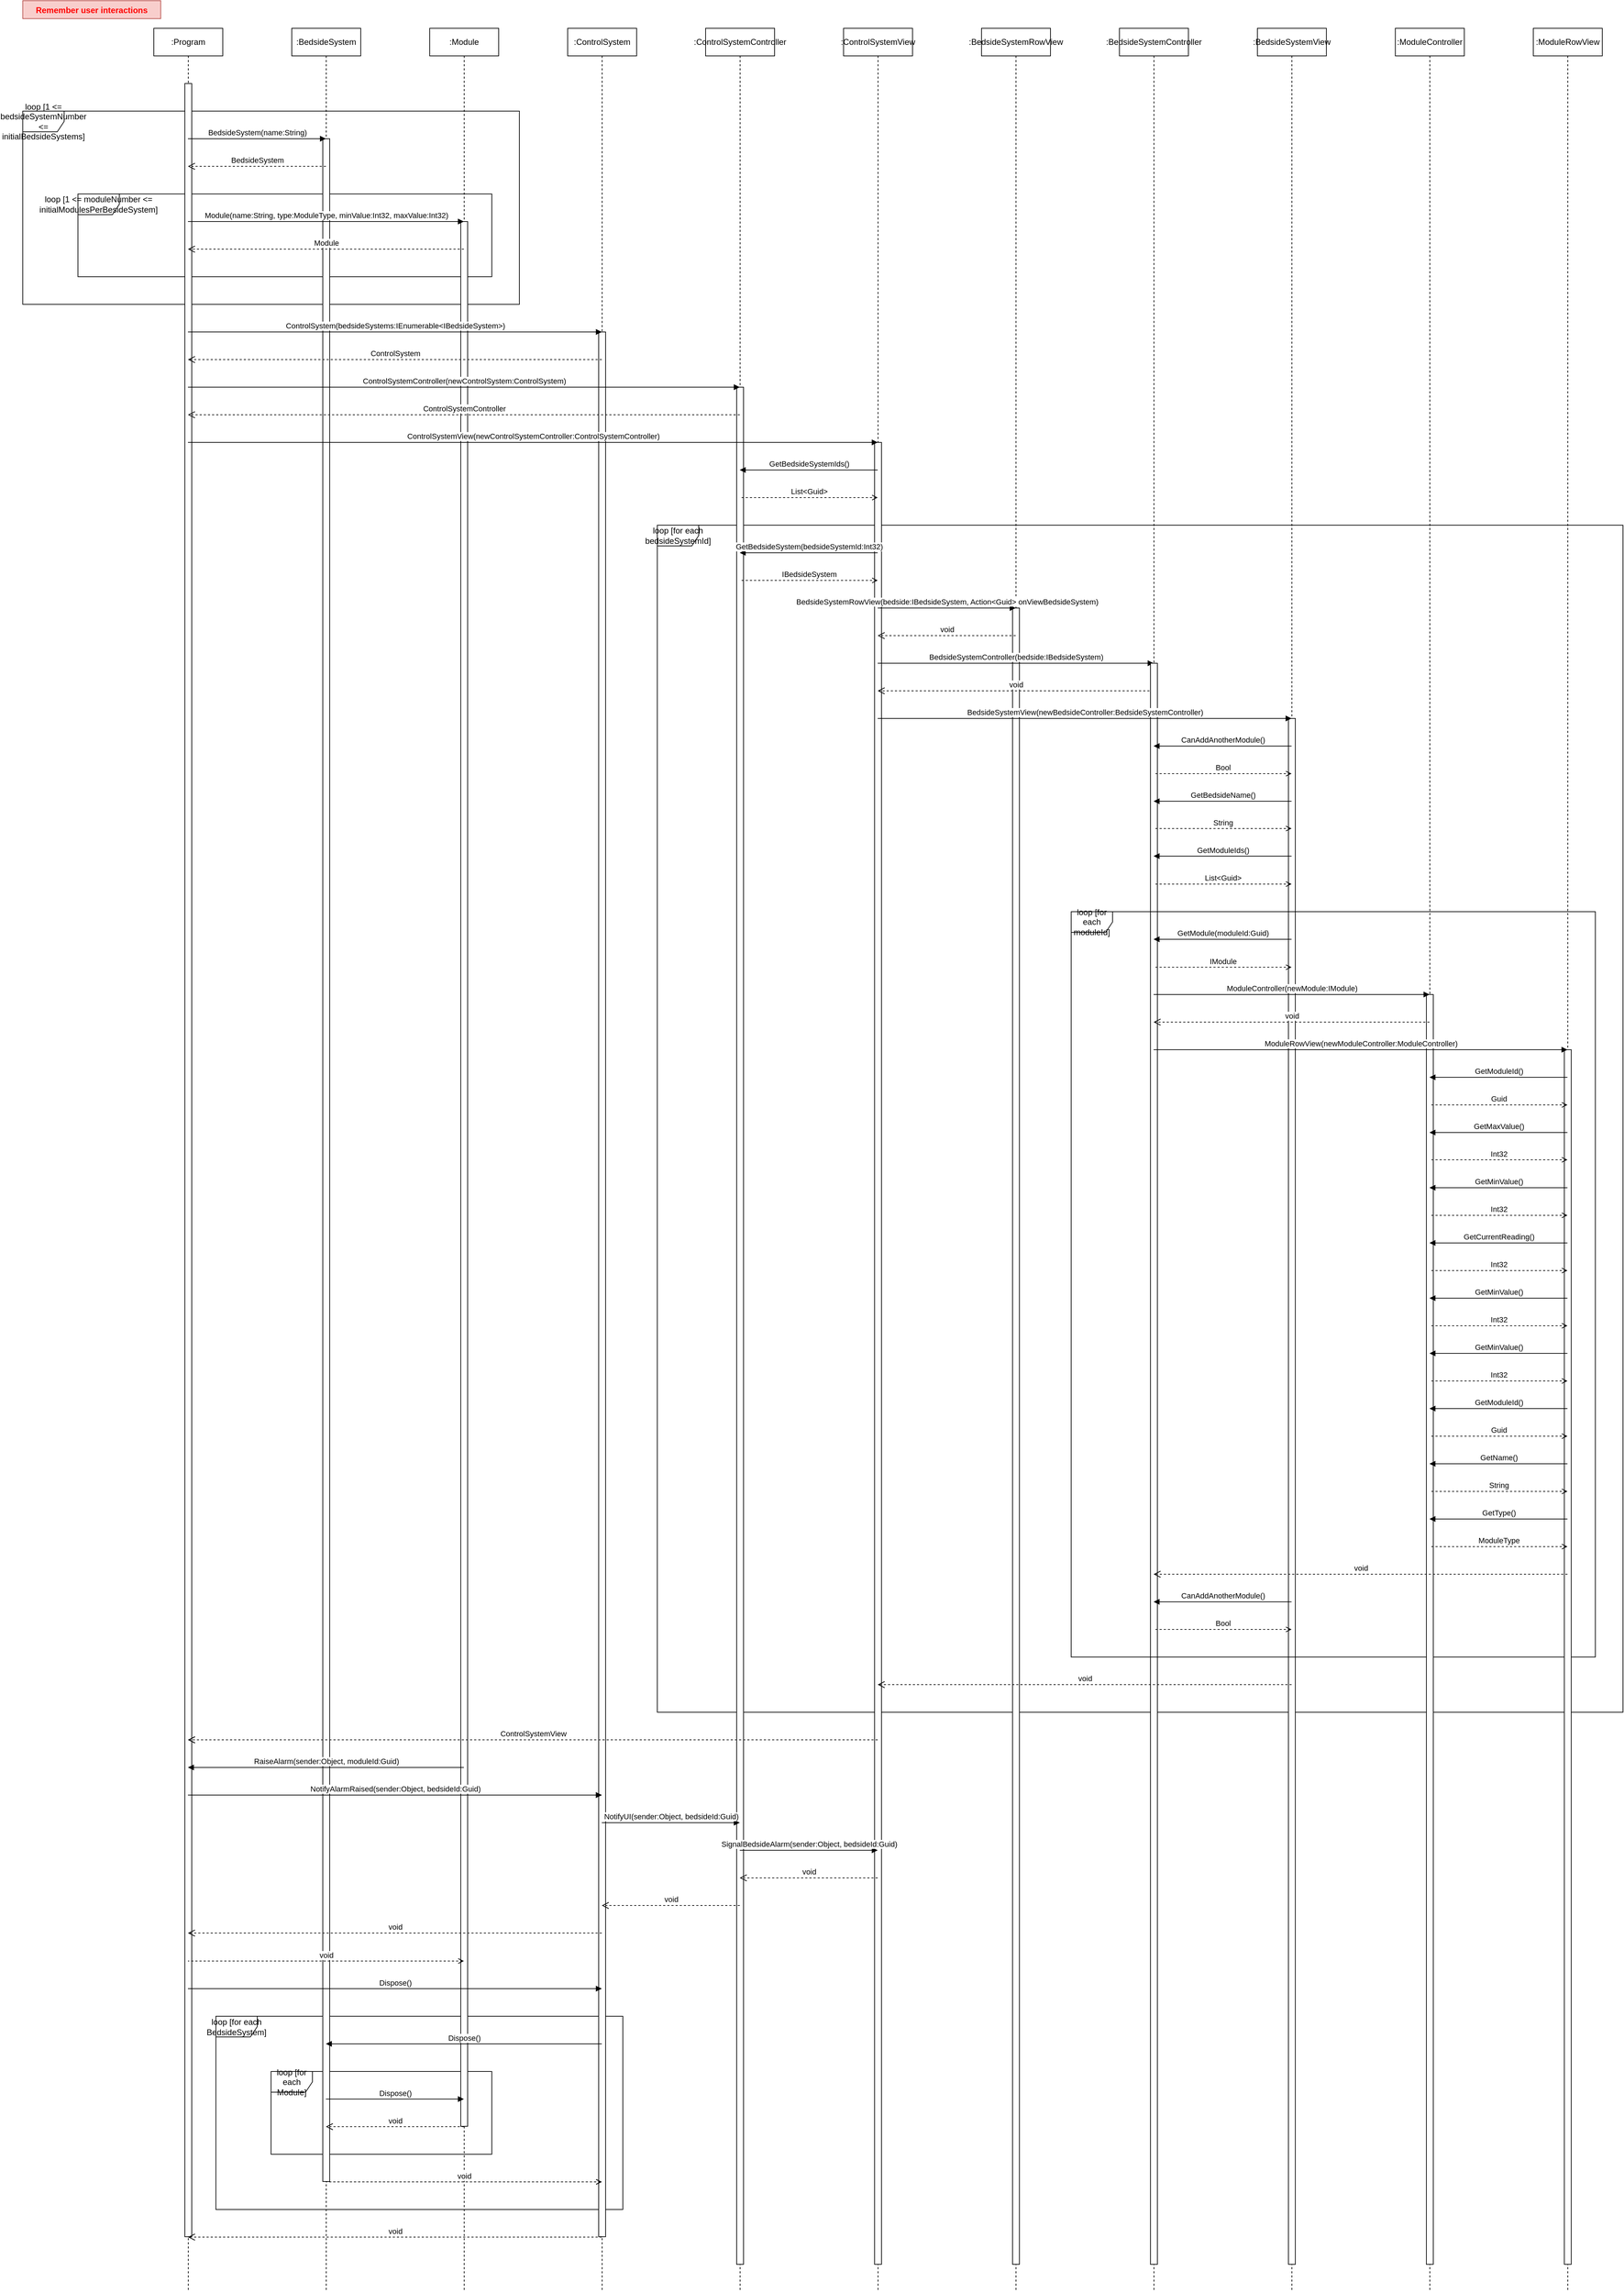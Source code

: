 <mxfile version="12.9.11" type="device"><diagram id="y84LgK3y7Ql4tIDdtTUG" name="Page-1"><mxGraphModel dx="2249" dy="769" grid="1" gridSize="10" guides="1" tooltips="1" connect="1" arrows="1" fold="1" page="1" pageScale="1" pageWidth="827" pageHeight="1169" math="0" shadow="0"><root><mxCell id="0"/><mxCell id="1" parent="0"/><mxCell id="HmVZkjdPM1QbAuIZkg-H-62" value="loop [for each bedsideSystemId]" style="shape=umlFrame;whiteSpace=wrap;html=1;snapToPoint=1;" vertex="1" parent="1"><mxGeometry x="760" y="760" width="1400" height="1720" as="geometry"/></mxCell><mxCell id="HmVZkjdPM1QbAuIZkg-H-40" value="loop [for each BedsideSystem]" style="shape=umlFrame;whiteSpace=wrap;html=1;snapToPoint=1;" vertex="1" parent="1"><mxGeometry x="120" y="2920.5" width="590" height="280" as="geometry"/></mxCell><mxCell id="HmVZkjdPM1QbAuIZkg-H-46" value="loop [for each Module]" style="shape=umlFrame;whiteSpace=wrap;html=1;snapToPoint=1;" vertex="1" parent="1"><mxGeometry x="200" y="3000.5" width="320" height="120" as="geometry"/></mxCell><mxCell id="HmVZkjdPM1QbAuIZkg-H-12" value="loop [1 &amp;lt;= bedsideSystemNumber &amp;lt;= initialBedsideSystems]" style="shape=umlFrame;whiteSpace=wrap;html=1;snapToPoint=1;" vertex="1" parent="1"><mxGeometry x="-160" y="160" width="720" height="280" as="geometry"/></mxCell><mxCell id="HmVZkjdPM1QbAuIZkg-H-16" value="loop [1 &amp;lt;= moduleNumber &amp;lt;= initialModulesPerBesideSystem]" style="shape=umlFrame;whiteSpace=wrap;html=1;snapToPoint=1;" vertex="1" parent="1"><mxGeometry x="-80" y="280" width="600" height="120" as="geometry"/></mxCell><mxCell id="HmVZkjdPM1QbAuIZkg-H-2" value=":Program" style="shape=umlLifeline;perimeter=lifelinePerimeter;whiteSpace=wrap;html=1;container=1;collapsible=0;recursiveResize=0;outlineConnect=0;snapToPoint=1;" vertex="1" parent="1"><mxGeometry x="30" y="40" width="100" height="3280" as="geometry"/></mxCell><mxCell id="HmVZkjdPM1QbAuIZkg-H-8" value="" style="html=1;points=[];perimeter=orthogonalPerimeter;snapToPoint=1;" vertex="1" parent="HmVZkjdPM1QbAuIZkg-H-2"><mxGeometry x="45" y="80" width="10" height="3120" as="geometry"/></mxCell><mxCell id="HmVZkjdPM1QbAuIZkg-H-13" value=":BedsideSystem" style="shape=umlLifeline;perimeter=lifelinePerimeter;whiteSpace=wrap;html=1;container=1;collapsible=0;recursiveResize=0;outlineConnect=0;snapToPoint=1;" vertex="1" parent="1"><mxGeometry x="230" y="40" width="100" height="3280" as="geometry"/></mxCell><mxCell id="HmVZkjdPM1QbAuIZkg-H-14" value="" style="html=1;points=[];perimeter=orthogonalPerimeter;snapToPoint=1;" vertex="1" parent="HmVZkjdPM1QbAuIZkg-H-13"><mxGeometry x="45" y="160" width="10" height="2960" as="geometry"/></mxCell><mxCell id="HmVZkjdPM1QbAuIZkg-H-15" value="BedsideSystem(name:String)" style="html=1;verticalAlign=bottom;endArrow=block;snapToPoint=1;" edge="1" parent="1"><mxGeometry width="80" relative="1" as="geometry"><mxPoint x="79.5" y="200" as="sourcePoint"/><mxPoint x="279.5" y="200" as="targetPoint"/></mxGeometry></mxCell><mxCell id="HmVZkjdPM1QbAuIZkg-H-17" value=":Module" style="shape=umlLifeline;perimeter=lifelinePerimeter;whiteSpace=wrap;html=1;container=1;collapsible=0;recursiveResize=0;outlineConnect=0;snapToPoint=1;" vertex="1" parent="1"><mxGeometry x="430" y="40" width="100" height="3280" as="geometry"/></mxCell><mxCell id="HmVZkjdPM1QbAuIZkg-H-19" value="" style="html=1;points=[];perimeter=orthogonalPerimeter;snapToPoint=1;" vertex="1" parent="HmVZkjdPM1QbAuIZkg-H-17"><mxGeometry x="45" y="280" width="10" height="2760" as="geometry"/></mxCell><mxCell id="HmVZkjdPM1QbAuIZkg-H-20" value="Module(name:String, type:ModuleType, minValue:Int32, maxValue:Int32)" style="html=1;verticalAlign=bottom;endArrow=block;snapToPoint=1;" edge="1" parent="1"><mxGeometry width="80" relative="1" as="geometry"><mxPoint x="79.5" y="320" as="sourcePoint"/><mxPoint x="479.5" y="320" as="targetPoint"/></mxGeometry></mxCell><mxCell id="HmVZkjdPM1QbAuIZkg-H-23" value=":ControlSystem" style="shape=umlLifeline;perimeter=lifelinePerimeter;whiteSpace=wrap;html=1;container=1;collapsible=0;recursiveResize=0;outlineConnect=0;snapToPoint=1;" vertex="1" parent="1"><mxGeometry x="630" y="40" width="100" height="3280" as="geometry"/></mxCell><mxCell id="HmVZkjdPM1QbAuIZkg-H-24" value="" style="html=1;points=[];perimeter=orthogonalPerimeter;snapToPoint=1;" vertex="1" parent="HmVZkjdPM1QbAuIZkg-H-23"><mxGeometry x="45" y="440" width="10" height="2760" as="geometry"/></mxCell><mxCell id="HmVZkjdPM1QbAuIZkg-H-26" value=":ControlSystemController" style="shape=umlLifeline;perimeter=lifelinePerimeter;whiteSpace=wrap;html=1;container=1;collapsible=0;recursiveResize=0;outlineConnect=0;snapToPoint=1;" vertex="1" parent="1"><mxGeometry x="830" y="40" width="100" height="3280" as="geometry"/></mxCell><mxCell id="HmVZkjdPM1QbAuIZkg-H-27" value="" style="html=1;points=[];perimeter=orthogonalPerimeter;snapToPoint=1;" vertex="1" parent="HmVZkjdPM1QbAuIZkg-H-26"><mxGeometry x="45" y="520" width="10" height="2720" as="geometry"/></mxCell><mxCell id="HmVZkjdPM1QbAuIZkg-H-28" value="ControlSystemController(newControlSystem:ControlSystem)" style="html=1;verticalAlign=bottom;endArrow=block;snapToPoint=1;" edge="1" parent="1"><mxGeometry width="80" relative="1" as="geometry"><mxPoint x="79.5" y="560" as="sourcePoint"/><mxPoint x="879.5" y="560" as="targetPoint"/></mxGeometry></mxCell><mxCell id="HmVZkjdPM1QbAuIZkg-H-31" value="BedsideSystem" style="html=1;verticalAlign=bottom;endArrow=open;dashed=1;endSize=8;" edge="1" parent="1"><mxGeometry relative="1" as="geometry"><mxPoint x="279.5" y="240" as="sourcePoint"/><mxPoint x="79.5" y="240" as="targetPoint"/></mxGeometry></mxCell><mxCell id="HmVZkjdPM1QbAuIZkg-H-32" value="Module" style="html=1;verticalAlign=bottom;endArrow=open;dashed=1;endSize=8;" edge="1" parent="1" source="HmVZkjdPM1QbAuIZkg-H-17"><mxGeometry relative="1" as="geometry"><mxPoint x="279.5" y="360" as="sourcePoint"/><mxPoint x="79.5" y="360" as="targetPoint"/></mxGeometry></mxCell><mxCell id="HmVZkjdPM1QbAuIZkg-H-33" value="ControlSystem" style="html=1;verticalAlign=bottom;endArrow=open;dashed=1;endSize=8;" edge="1" parent="1"><mxGeometry relative="1" as="geometry"><mxPoint x="679.5" y="520" as="sourcePoint"/><mxPoint x="79.5" y="520" as="targetPoint"/></mxGeometry></mxCell><mxCell id="HmVZkjdPM1QbAuIZkg-H-25" value="ControlSystem(bedsideSystems:IEnumerable&amp;lt;IBedsideSystem&amp;gt;)" style="html=1;verticalAlign=bottom;endArrow=block;snapToPoint=1;" edge="1" parent="1"><mxGeometry width="80" relative="1" as="geometry"><mxPoint x="79.5" y="480" as="sourcePoint"/><mxPoint x="679.5" y="480" as="targetPoint"/></mxGeometry></mxCell><mxCell id="HmVZkjdPM1QbAuIZkg-H-34" value="ControlSystemController" style="html=1;verticalAlign=bottom;endArrow=open;dashed=1;endSize=8;" edge="1" parent="1"><mxGeometry relative="1" as="geometry"><mxPoint x="879.5" y="600" as="sourcePoint"/><mxPoint x="79.5" y="600" as="targetPoint"/></mxGeometry></mxCell><mxCell id="HmVZkjdPM1QbAuIZkg-H-35" value=":ControlSystemView" style="shape=umlLifeline;perimeter=lifelinePerimeter;whiteSpace=wrap;html=1;container=1;collapsible=0;recursiveResize=0;outlineConnect=0;snapToPoint=1;" vertex="1" parent="1"><mxGeometry x="1030" y="40" width="100" height="3280" as="geometry"/></mxCell><mxCell id="HmVZkjdPM1QbAuIZkg-H-36" value="" style="html=1;points=[];perimeter=orthogonalPerimeter;snapToPoint=1;" vertex="1" parent="HmVZkjdPM1QbAuIZkg-H-35"><mxGeometry x="45" y="600" width="10" height="2640" as="geometry"/></mxCell><mxCell id="HmVZkjdPM1QbAuIZkg-H-37" value="ControlSystemView(newControlSystemController:ControlSystemController)" style="html=1;verticalAlign=bottom;endArrow=block;snapToPoint=1;" edge="1" parent="1"><mxGeometry width="80" relative="1" as="geometry"><mxPoint x="79.5" y="640" as="sourcePoint"/><mxPoint x="1079.5" y="640" as="targetPoint"/></mxGeometry></mxCell><mxCell id="HmVZkjdPM1QbAuIZkg-H-38" value="ControlSystemView" style="html=1;verticalAlign=bottom;endArrow=open;dashed=1;endSize=8;" edge="1" parent="1"><mxGeometry relative="1" as="geometry"><mxPoint x="1079.5" y="2520" as="sourcePoint"/><mxPoint x="79.5" y="2520" as="targetPoint"/></mxGeometry></mxCell><mxCell id="HmVZkjdPM1QbAuIZkg-H-39" value="Dispose()" style="html=1;verticalAlign=bottom;endArrow=block;snapToPoint=1;" edge="1" parent="1"><mxGeometry width="80" relative="1" as="geometry"><mxPoint x="79.5" y="2880.5" as="sourcePoint"/><mxPoint x="679.5" y="2880.5" as="targetPoint"/></mxGeometry></mxCell><mxCell id="HmVZkjdPM1QbAuIZkg-H-41" value="ControlSystemView" style="html=1;verticalAlign=bottom;endArrow=open;dashed=1;endSize=8;" edge="1" parent="1"><mxGeometry relative="1" as="geometry"><mxPoint x="1079.5" y="2520" as="sourcePoint"/><mxPoint x="79.5" y="2520" as="targetPoint"/></mxGeometry></mxCell><mxCell id="HmVZkjdPM1QbAuIZkg-H-43" value="Dispose()" style="html=1;verticalAlign=bottom;endArrow=none;snapToPoint=1;startArrow=block;startFill=1;endFill=0;" edge="1" parent="1"><mxGeometry width="80" relative="1" as="geometry"><mxPoint x="279.5" y="2960.5" as="sourcePoint"/><mxPoint x="679.5" y="2960.5" as="targetPoint"/></mxGeometry></mxCell><mxCell id="HmVZkjdPM1QbAuIZkg-H-44" value="void" style="html=1;verticalAlign=bottom;endArrow=open;dashed=1;endSize=8;" edge="1" parent="1"><mxGeometry relative="1" as="geometry"><mxPoint x="679.5" y="3240.5" as="sourcePoint"/><mxPoint x="79.5" y="3240.5" as="targetPoint"/></mxGeometry></mxCell><mxCell id="HmVZkjdPM1QbAuIZkg-H-45" value="void" style="html=1;verticalAlign=bottom;endArrow=none;dashed=1;endSize=8;startArrow=open;startFill=0;endFill=0;" edge="1" parent="1"><mxGeometry relative="1" as="geometry"><mxPoint x="679.5" y="3160.5" as="sourcePoint"/><mxPoint x="279.5" y="3160.5" as="targetPoint"/></mxGeometry></mxCell><mxCell id="HmVZkjdPM1QbAuIZkg-H-47" value="Dispose()" style="html=1;verticalAlign=bottom;endArrow=block;snapToPoint=1;" edge="1" parent="1"><mxGeometry width="80" relative="1" as="geometry"><mxPoint x="279.5" y="3040.5" as="sourcePoint"/><mxPoint x="479.5" y="3040.5" as="targetPoint"/></mxGeometry></mxCell><mxCell id="HmVZkjdPM1QbAuIZkg-H-48" value="void" style="html=1;verticalAlign=bottom;endArrow=open;dashed=1;endSize=8;" edge="1" parent="1"><mxGeometry relative="1" as="geometry"><mxPoint x="479.5" y="3080.5" as="sourcePoint"/><mxPoint x="279.5" y="3080.5" as="targetPoint"/></mxGeometry></mxCell><mxCell id="HmVZkjdPM1QbAuIZkg-H-49" value="RaiseAlarm(sender:Object, moduleId:Guid)" style="html=1;verticalAlign=bottom;endArrow=none;snapToPoint=1;startArrow=block;startFill=1;endFill=0;" edge="1" parent="1"><mxGeometry width="80" relative="1" as="geometry"><mxPoint x="79.5" y="2560" as="sourcePoint"/><mxPoint x="479.5" y="2560" as="targetPoint"/></mxGeometry></mxCell><mxCell id="HmVZkjdPM1QbAuIZkg-H-50" value="void" style="html=1;verticalAlign=bottom;endArrow=none;dashed=1;endSize=8;startArrow=open;startFill=0;endFill=0;" edge="1" parent="1"><mxGeometry relative="1" as="geometry"><mxPoint x="679.5" y="3160.5" as="sourcePoint"/><mxPoint x="279.5" y="3160.5" as="targetPoint"/></mxGeometry></mxCell><mxCell id="HmVZkjdPM1QbAuIZkg-H-52" value="void" style="html=1;verticalAlign=bottom;endArrow=none;dashed=1;endSize=8;startArrow=open;startFill=0;endFill=0;" edge="1" parent="1"><mxGeometry relative="1" as="geometry"><mxPoint x="479.5" y="2840.5" as="sourcePoint"/><mxPoint x="79.5" y="2840.5" as="targetPoint"/></mxGeometry></mxCell><mxCell id="HmVZkjdPM1QbAuIZkg-H-53" value="NotifyAlarmRaised(sender:Object, bedsideId:Guid)" style="html=1;verticalAlign=bottom;endArrow=block;snapToPoint=1;" edge="1" parent="1"><mxGeometry width="80" relative="1" as="geometry"><mxPoint x="79.5" y="2600" as="sourcePoint"/><mxPoint x="679.5" y="2600" as="targetPoint"/></mxGeometry></mxCell><mxCell id="HmVZkjdPM1QbAuIZkg-H-54" value="void" style="html=1;verticalAlign=bottom;endArrow=open;dashed=1;endSize=8;" edge="1" parent="1"><mxGeometry relative="1" as="geometry"><mxPoint x="679.5" y="2800" as="sourcePoint"/><mxPoint x="79.5" y="2800" as="targetPoint"/></mxGeometry></mxCell><mxCell id="HmVZkjdPM1QbAuIZkg-H-55" value="NotifyAlarmRaised(sender:Object, bedsideId:Guid)" style="html=1;verticalAlign=bottom;endArrow=block;snapToPoint=1;" edge="1" parent="1"><mxGeometry width="80" relative="1" as="geometry"><mxPoint x="79.5" y="2600" as="sourcePoint"/><mxPoint x="679.5" y="2600" as="targetPoint"/></mxGeometry></mxCell><mxCell id="HmVZkjdPM1QbAuIZkg-H-57" value="NotifyUI(sender:Object, bedsideId:Guid)" style="html=1;verticalAlign=bottom;endArrow=block;snapToPoint=1;" edge="1" parent="1"><mxGeometry width="80" relative="1" as="geometry"><mxPoint x="679.5" y="2640" as="sourcePoint"/><mxPoint x="879.5" y="2640" as="targetPoint"/></mxGeometry></mxCell><mxCell id="HmVZkjdPM1QbAuIZkg-H-58" value="SignalBedsideAlarm(sender:Object, bedsideId:Guid)" style="html=1;verticalAlign=bottom;endArrow=block;snapToPoint=1;" edge="1" parent="1"><mxGeometry width="80" relative="1" as="geometry"><mxPoint x="879.5" y="2680" as="sourcePoint"/><mxPoint x="1079.5" y="2680" as="targetPoint"/></mxGeometry></mxCell><mxCell id="HmVZkjdPM1QbAuIZkg-H-60" value="void" style="html=1;verticalAlign=bottom;endArrow=open;dashed=1;endSize=8;" edge="1" parent="1"><mxGeometry relative="1" as="geometry"><mxPoint x="1079.5" y="2720" as="sourcePoint"/><mxPoint x="879.5" y="2720" as="targetPoint"/></mxGeometry></mxCell><mxCell id="HmVZkjdPM1QbAuIZkg-H-61" value="void" style="html=1;verticalAlign=bottom;endArrow=open;dashed=1;endSize=8;" edge="1" parent="1"><mxGeometry relative="1" as="geometry"><mxPoint x="879.5" y="2760" as="sourcePoint"/><mxPoint x="679.5" y="2760" as="targetPoint"/></mxGeometry></mxCell><mxCell id="HmVZkjdPM1QbAuIZkg-H-63" value="GetBedsideSystemIds()" style="html=1;verticalAlign=bottom;endArrow=none;snapToPoint=1;startArrow=block;startFill=1;endFill=0;" edge="1" parent="1"><mxGeometry width="80" relative="1" as="geometry"><mxPoint x="879.5" y="680" as="sourcePoint"/><mxPoint x="1079.5" y="680" as="targetPoint"/></mxGeometry></mxCell><mxCell id="HmVZkjdPM1QbAuIZkg-H-64" value="List&amp;lt;Guid&amp;gt;" style="html=1;verticalAlign=bottom;endArrow=none;dashed=1;endSize=8;startArrow=open;startFill=0;endFill=0;" edge="1" parent="1"><mxGeometry relative="1" as="geometry"><mxPoint x="1079.5" y="720" as="sourcePoint"/><mxPoint x="879.5" y="720" as="targetPoint"/></mxGeometry></mxCell><mxCell id="HmVZkjdPM1QbAuIZkg-H-65" value="GetBedsideSystem(bedsideSystemId:Int32)" style="html=1;verticalAlign=bottom;endArrow=none;snapToPoint=1;startArrow=block;startFill=1;endFill=0;" edge="1" parent="1"><mxGeometry width="80" relative="1" as="geometry"><mxPoint x="879.5" y="800" as="sourcePoint"/><mxPoint x="1079.5" y="800" as="targetPoint"/></mxGeometry></mxCell><mxCell id="HmVZkjdPM1QbAuIZkg-H-66" value="IBedsideSystem" style="html=1;verticalAlign=bottom;endArrow=none;dashed=1;endSize=8;startArrow=open;startFill=0;endFill=0;" edge="1" parent="1"><mxGeometry relative="1" as="geometry"><mxPoint x="1079.5" y="840" as="sourcePoint"/><mxPoint x="879.5" y="840" as="targetPoint"/></mxGeometry></mxCell><mxCell id="HmVZkjdPM1QbAuIZkg-H-67" value=":BedsideSystemRowView" style="shape=umlLifeline;perimeter=lifelinePerimeter;whiteSpace=wrap;html=1;container=1;collapsible=0;recursiveResize=0;outlineConnect=0;snapToPoint=1;" vertex="1" parent="1"><mxGeometry x="1230" y="40" width="100" height="3280" as="geometry"/></mxCell><mxCell id="HmVZkjdPM1QbAuIZkg-H-68" value="" style="html=1;points=[];perimeter=orthogonalPerimeter;snapToPoint=1;" vertex="1" parent="HmVZkjdPM1QbAuIZkg-H-67"><mxGeometry x="45" y="840" width="10" height="2400" as="geometry"/></mxCell><mxCell id="HmVZkjdPM1QbAuIZkg-H-69" value="BedsideSystemController(bedside:IBedsideSystem)" style="html=1;verticalAlign=bottom;endArrow=block;snapToPoint=1;startArrow=none;startFill=0;endFill=1;" edge="1" parent="1" target="HmVZkjdPM1QbAuIZkg-H-71"><mxGeometry width="80" relative="1" as="geometry"><mxPoint x="1079.5" y="960" as="sourcePoint"/><mxPoint x="1279.5" y="960" as="targetPoint"/></mxGeometry></mxCell><mxCell id="HmVZkjdPM1QbAuIZkg-H-70" value="void" style="html=1;verticalAlign=bottom;endArrow=open;dashed=1;endSize=8;startArrow=none;startFill=0;endFill=0;" edge="1" parent="1" source="HmVZkjdPM1QbAuIZkg-H-71"><mxGeometry relative="1" as="geometry"><mxPoint x="1279.5" y="1000" as="sourcePoint"/><mxPoint x="1079.5" y="1000" as="targetPoint"/></mxGeometry></mxCell><mxCell id="HmVZkjdPM1QbAuIZkg-H-71" value=":BedsideSystemController" style="shape=umlLifeline;perimeter=lifelinePerimeter;whiteSpace=wrap;html=1;container=1;collapsible=0;recursiveResize=0;outlineConnect=0;snapToPoint=1;" vertex="1" parent="1"><mxGeometry x="1430" y="40" width="100" height="3280" as="geometry"/></mxCell><mxCell id="HmVZkjdPM1QbAuIZkg-H-72" value="" style="html=1;points=[];perimeter=orthogonalPerimeter;snapToPoint=1;" vertex="1" parent="HmVZkjdPM1QbAuIZkg-H-71"><mxGeometry x="45" y="920" width="10" height="2320" as="geometry"/></mxCell><mxCell id="HmVZkjdPM1QbAuIZkg-H-73" value="BedsideSystemRowView(bedside:IBedsideSystem, Action&amp;lt;Guid&amp;gt; onViewBedsideSystem)" style="html=1;verticalAlign=bottom;endArrow=block;snapToPoint=1;startArrow=none;startFill=0;endFill=1;" edge="1" parent="1" target="HmVZkjdPM1QbAuIZkg-H-67"><mxGeometry width="80" relative="1" as="geometry"><mxPoint x="1079.5" y="880" as="sourcePoint"/><mxPoint x="1479.5" y="880" as="targetPoint"/></mxGeometry></mxCell><mxCell id="HmVZkjdPM1QbAuIZkg-H-74" value="void" style="html=1;verticalAlign=bottom;endArrow=open;dashed=1;endSize=8;startArrow=none;startFill=0;endFill=0;" edge="1" parent="1" source="HmVZkjdPM1QbAuIZkg-H-67"><mxGeometry relative="1" as="geometry"><mxPoint x="1479.5" y="920" as="sourcePoint"/><mxPoint x="1079.5" y="920" as="targetPoint"/></mxGeometry></mxCell><mxCell id="HmVZkjdPM1QbAuIZkg-H-75" value=":BedsideSystemView" style="shape=umlLifeline;perimeter=lifelinePerimeter;whiteSpace=wrap;html=1;container=1;collapsible=0;recursiveResize=0;outlineConnect=0;snapToPoint=1;" vertex="1" parent="1"><mxGeometry x="1630" y="40" width="100" height="3280" as="geometry"/></mxCell><mxCell id="HmVZkjdPM1QbAuIZkg-H-76" value="" style="html=1;points=[];perimeter=orthogonalPerimeter;snapToPoint=1;" vertex="1" parent="HmVZkjdPM1QbAuIZkg-H-75"><mxGeometry x="45" y="1000" width="10" height="2240" as="geometry"/></mxCell><mxCell id="HmVZkjdPM1QbAuIZkg-H-77" value="BedsideSystemView(newBedsideController:BedsideSystemController)" style="html=1;verticalAlign=bottom;endArrow=block;snapToPoint=1;startArrow=none;startFill=0;endFill=1;" edge="1" parent="1" target="HmVZkjdPM1QbAuIZkg-H-75"><mxGeometry width="80" relative="1" as="geometry"><mxPoint x="1079.5" y="1040" as="sourcePoint"/><mxPoint x="1479.5" y="1040" as="targetPoint"/></mxGeometry></mxCell><mxCell id="HmVZkjdPM1QbAuIZkg-H-78" value="void" style="html=1;verticalAlign=bottom;endArrow=open;dashed=1;endSize=8;startArrow=none;startFill=0;endFill=0;" edge="1" parent="1"><mxGeometry relative="1" as="geometry"><mxPoint x="1679.5" y="2440" as="sourcePoint"/><mxPoint x="1079.5" y="2440" as="targetPoint"/></mxGeometry></mxCell><mxCell id="HmVZkjdPM1QbAuIZkg-H-79" value="CanAddAnotherModule()" style="html=1;verticalAlign=bottom;endArrow=none;snapToPoint=1;startArrow=block;startFill=1;endFill=0;" edge="1" parent="1"><mxGeometry width="80" relative="1" as="geometry"><mxPoint x="1479.5" y="1080" as="sourcePoint"/><mxPoint x="1679.5" y="1080" as="targetPoint"/></mxGeometry></mxCell><mxCell id="HmVZkjdPM1QbAuIZkg-H-80" value="Bool" style="html=1;verticalAlign=bottom;endArrow=none;dashed=1;endSize=8;startArrow=open;startFill=0;endFill=0;" edge="1" parent="1"><mxGeometry relative="1" as="geometry"><mxPoint x="1679.5" y="1120" as="sourcePoint"/><mxPoint x="1479.5" y="1120" as="targetPoint"/></mxGeometry></mxCell><mxCell id="HmVZkjdPM1QbAuIZkg-H-81" value="GetBedsideName()" style="html=1;verticalAlign=bottom;endArrow=none;snapToPoint=1;startArrow=block;startFill=1;endFill=0;" edge="1" parent="1"><mxGeometry width="80" relative="1" as="geometry"><mxPoint x="1479.5" y="1160" as="sourcePoint"/><mxPoint x="1679.5" y="1160" as="targetPoint"/></mxGeometry></mxCell><mxCell id="HmVZkjdPM1QbAuIZkg-H-82" value="String" style="html=1;verticalAlign=bottom;endArrow=none;dashed=1;endSize=8;startArrow=open;startFill=0;endFill=0;" edge="1" parent="1"><mxGeometry relative="1" as="geometry"><mxPoint x="1679.5" y="1199.5" as="sourcePoint"/><mxPoint x="1479.5" y="1199.5" as="targetPoint"/></mxGeometry></mxCell><mxCell id="HmVZkjdPM1QbAuIZkg-H-83" value="GetModuleIds()" style="html=1;verticalAlign=bottom;endArrow=none;snapToPoint=1;startArrow=block;startFill=1;endFill=0;" edge="1" parent="1"><mxGeometry width="80" relative="1" as="geometry"><mxPoint x="1479.5" y="1239.5" as="sourcePoint"/><mxPoint x="1679.5" y="1239.5" as="targetPoint"/></mxGeometry></mxCell><mxCell id="HmVZkjdPM1QbAuIZkg-H-84" value="List&amp;lt;Guid&amp;gt;" style="html=1;verticalAlign=bottom;endArrow=none;dashed=1;endSize=8;startArrow=open;startFill=0;endFill=0;" edge="1" parent="1"><mxGeometry relative="1" as="geometry"><mxPoint x="1679.5" y="1280" as="sourcePoint"/><mxPoint x="1479.5" y="1280" as="targetPoint"/></mxGeometry></mxCell><mxCell id="HmVZkjdPM1QbAuIZkg-H-85" value="loop [for each moduleId]" style="shape=umlFrame;whiteSpace=wrap;html=1;snapToPoint=1;" vertex="1" parent="1"><mxGeometry x="1360" y="1320" width="760" height="1080" as="geometry"/></mxCell><mxCell id="HmVZkjdPM1QbAuIZkg-H-86" value="Remember user interactions" style="text;align=center;fontStyle=1;verticalAlign=middle;spacingLeft=3;spacingRight=3;strokeColor=#b85450;rotatable=0;points=[[0,0.5],[1,0.5]];portConstraint=eastwest;fillColor=#f8cecc;fontColor=#FF0000;" vertex="1" parent="1"><mxGeometry x="-160" width="200" height="26" as="geometry"/></mxCell><mxCell id="HmVZkjdPM1QbAuIZkg-H-87" value="GetModule(moduleId:Guid)" style="html=1;verticalAlign=bottom;endArrow=none;snapToPoint=1;startArrow=block;startFill=1;endFill=0;" edge="1" parent="1"><mxGeometry width="80" relative="1" as="geometry"><mxPoint x="1479.5" y="1360" as="sourcePoint"/><mxPoint x="1679.5" y="1360" as="targetPoint"/></mxGeometry></mxCell><mxCell id="HmVZkjdPM1QbAuIZkg-H-88" value="IModule" style="html=1;verticalAlign=bottom;endArrow=none;dashed=1;endSize=8;startArrow=open;startFill=0;endFill=0;" edge="1" parent="1"><mxGeometry relative="1" as="geometry"><mxPoint x="1679.5" y="1400.5" as="sourcePoint"/><mxPoint x="1479.5" y="1400.5" as="targetPoint"/></mxGeometry></mxCell><mxCell id="HmVZkjdPM1QbAuIZkg-H-89" value="CanAddAnotherModule()" style="html=1;verticalAlign=bottom;endArrow=none;snapToPoint=1;startArrow=block;startFill=1;endFill=0;" edge="1" parent="1"><mxGeometry width="80" relative="1" as="geometry"><mxPoint x="1479.5" y="2320" as="sourcePoint"/><mxPoint x="1679.5" y="2320" as="targetPoint"/></mxGeometry></mxCell><mxCell id="HmVZkjdPM1QbAuIZkg-H-90" value="Bool" style="html=1;verticalAlign=bottom;endArrow=none;dashed=1;endSize=8;startArrow=open;startFill=0;endFill=0;" edge="1" parent="1"><mxGeometry relative="1" as="geometry"><mxPoint x="1679.5" y="2360" as="sourcePoint"/><mxPoint x="1479.5" y="2360" as="targetPoint"/></mxGeometry></mxCell><mxCell id="HmVZkjdPM1QbAuIZkg-H-91" value=":ModuleController" style="shape=umlLifeline;perimeter=lifelinePerimeter;whiteSpace=wrap;html=1;container=1;collapsible=0;recursiveResize=0;outlineConnect=0;snapToPoint=1;" vertex="1" parent="1"><mxGeometry x="1830" y="40" width="100" height="3280" as="geometry"/></mxCell><mxCell id="HmVZkjdPM1QbAuIZkg-H-92" value="" style="html=1;points=[];perimeter=orthogonalPerimeter;snapToPoint=1;" vertex="1" parent="HmVZkjdPM1QbAuIZkg-H-91"><mxGeometry x="45" y="1400" width="10" height="1840" as="geometry"/></mxCell><mxCell id="HmVZkjdPM1QbAuIZkg-H-93" value="ModuleController(newModule:IModule)" style="html=1;verticalAlign=bottom;endArrow=block;snapToPoint=1;startArrow=none;startFill=0;endFill=1;" edge="1" parent="1" target="HmVZkjdPM1QbAuIZkg-H-91"><mxGeometry width="80" relative="1" as="geometry"><mxPoint x="1479.5" y="1440" as="sourcePoint"/><mxPoint x="1679.5" y="1440" as="targetPoint"/></mxGeometry></mxCell><mxCell id="HmVZkjdPM1QbAuIZkg-H-94" value="void" style="html=1;verticalAlign=bottom;endArrow=open;dashed=1;endSize=8;startArrow=none;startFill=0;endFill=0;" edge="1" parent="1" source="HmVZkjdPM1QbAuIZkg-H-91"><mxGeometry relative="1" as="geometry"><mxPoint x="1679.5" y="1480" as="sourcePoint"/><mxPoint x="1479.5" y="1480" as="targetPoint"/></mxGeometry></mxCell><mxCell id="HmVZkjdPM1QbAuIZkg-H-95" value=":ModuleRowView" style="shape=umlLifeline;perimeter=lifelinePerimeter;whiteSpace=wrap;html=1;container=1;collapsible=0;recursiveResize=0;outlineConnect=0;snapToPoint=1;" vertex="1" parent="1"><mxGeometry x="2030" y="40" width="100" height="3280" as="geometry"/></mxCell><mxCell id="HmVZkjdPM1QbAuIZkg-H-96" value="" style="html=1;points=[];perimeter=orthogonalPerimeter;snapToPoint=1;" vertex="1" parent="HmVZkjdPM1QbAuIZkg-H-95"><mxGeometry x="45" y="1480" width="10" height="1760" as="geometry"/></mxCell><mxCell id="HmVZkjdPM1QbAuIZkg-H-97" value="ModuleRowView(newModuleController:ModuleController)" style="html=1;verticalAlign=bottom;endArrow=block;snapToPoint=1;startArrow=none;startFill=0;endFill=1;" edge="1" parent="1" target="HmVZkjdPM1QbAuIZkg-H-95"><mxGeometry width="80" relative="1" as="geometry"><mxPoint x="1479.5" y="1520" as="sourcePoint"/><mxPoint x="1879.5" y="1520" as="targetPoint"/></mxGeometry></mxCell><mxCell id="HmVZkjdPM1QbAuIZkg-H-98" value="void" style="html=1;verticalAlign=bottom;endArrow=open;dashed=1;endSize=8;startArrow=none;startFill=0;endFill=0;" edge="1" parent="1"><mxGeometry relative="1" as="geometry"><mxPoint x="2079.5" y="2280" as="sourcePoint"/><mxPoint x="1479.5" y="2280" as="targetPoint"/></mxGeometry></mxCell><mxCell id="HmVZkjdPM1QbAuIZkg-H-99" value="GetModuleId()" style="html=1;verticalAlign=bottom;endArrow=none;snapToPoint=1;startArrow=block;startFill=1;endFill=0;" edge="1" parent="1"><mxGeometry width="80" relative="1" as="geometry"><mxPoint x="1879.5" y="1560" as="sourcePoint"/><mxPoint x="2079.5" y="1560" as="targetPoint"/></mxGeometry></mxCell><mxCell id="HmVZkjdPM1QbAuIZkg-H-100" value="Guid" style="html=1;verticalAlign=bottom;endArrow=none;dashed=1;endSize=8;startArrow=open;startFill=0;endFill=0;" edge="1" parent="1"><mxGeometry relative="1" as="geometry"><mxPoint x="2079.5" y="1600" as="sourcePoint"/><mxPoint x="1879.5" y="1600" as="targetPoint"/></mxGeometry></mxCell><mxCell id="HmVZkjdPM1QbAuIZkg-H-101" value="GetMaxValue()" style="html=1;verticalAlign=bottom;endArrow=none;snapToPoint=1;startArrow=block;startFill=1;endFill=0;" edge="1" parent="1"><mxGeometry width="80" relative="1" as="geometry"><mxPoint x="1879.5" y="1640" as="sourcePoint"/><mxPoint x="2079.5" y="1640" as="targetPoint"/></mxGeometry></mxCell><mxCell id="HmVZkjdPM1QbAuIZkg-H-102" value="Int32" style="html=1;verticalAlign=bottom;endArrow=none;dashed=1;endSize=8;startArrow=open;startFill=0;endFill=0;" edge="1" parent="1"><mxGeometry relative="1" as="geometry"><mxPoint x="2079.5" y="1679.5" as="sourcePoint"/><mxPoint x="1879.5" y="1679.5" as="targetPoint"/></mxGeometry></mxCell><mxCell id="HmVZkjdPM1QbAuIZkg-H-103" value="GetMinValue()" style="html=1;verticalAlign=bottom;endArrow=none;snapToPoint=1;startArrow=block;startFill=1;endFill=0;" edge="1" parent="1"><mxGeometry width="80" relative="1" as="geometry"><mxPoint x="1879.5" y="1720" as="sourcePoint"/><mxPoint x="2079.5" y="1720" as="targetPoint"/></mxGeometry></mxCell><mxCell id="HmVZkjdPM1QbAuIZkg-H-104" value="Int32" style="html=1;verticalAlign=bottom;endArrow=none;dashed=1;endSize=8;startArrow=open;startFill=0;endFill=0;" edge="1" parent="1"><mxGeometry relative="1" as="geometry"><mxPoint x="2079.5" y="1760" as="sourcePoint"/><mxPoint x="1879.5" y="1760" as="targetPoint"/></mxGeometry></mxCell><mxCell id="HmVZkjdPM1QbAuIZkg-H-105" value="GetCurrentReading()" style="html=1;verticalAlign=bottom;endArrow=none;snapToPoint=1;startArrow=block;startFill=1;endFill=0;" edge="1" parent="1"><mxGeometry width="80" relative="1" as="geometry"><mxPoint x="1879.5" y="1800" as="sourcePoint"/><mxPoint x="2079.5" y="1800" as="targetPoint"/></mxGeometry></mxCell><mxCell id="HmVZkjdPM1QbAuIZkg-H-106" value="Int32" style="html=1;verticalAlign=bottom;endArrow=none;dashed=1;endSize=8;startArrow=open;startFill=0;endFill=0;" edge="1" parent="1"><mxGeometry relative="1" as="geometry"><mxPoint x="2079.5" y="1840" as="sourcePoint"/><mxPoint x="1879.5" y="1840" as="targetPoint"/></mxGeometry></mxCell><mxCell id="HmVZkjdPM1QbAuIZkg-H-107" value="GetMinValue()" style="html=1;verticalAlign=bottom;endArrow=none;snapToPoint=1;startArrow=block;startFill=1;endFill=0;" edge="1" parent="1"><mxGeometry width="80" relative="1" as="geometry"><mxPoint x="1879.5" y="1880" as="sourcePoint"/><mxPoint x="2079.5" y="1880" as="targetPoint"/></mxGeometry></mxCell><mxCell id="HmVZkjdPM1QbAuIZkg-H-108" value="Int32" style="html=1;verticalAlign=bottom;endArrow=none;dashed=1;endSize=8;startArrow=open;startFill=0;endFill=0;" edge="1" parent="1"><mxGeometry relative="1" as="geometry"><mxPoint x="2079.5" y="1920" as="sourcePoint"/><mxPoint x="1879.5" y="1920" as="targetPoint"/></mxGeometry></mxCell><mxCell id="HmVZkjdPM1QbAuIZkg-H-109" value="GetMinValue()" style="html=1;verticalAlign=bottom;endArrow=none;snapToPoint=1;startArrow=block;startFill=1;endFill=0;" edge="1" parent="1"><mxGeometry width="80" relative="1" as="geometry"><mxPoint x="1879.5" y="1960" as="sourcePoint"/><mxPoint x="2079.5" y="1960" as="targetPoint"/></mxGeometry></mxCell><mxCell id="HmVZkjdPM1QbAuIZkg-H-110" value="Int32" style="html=1;verticalAlign=bottom;endArrow=none;dashed=1;endSize=8;startArrow=open;startFill=0;endFill=0;" edge="1" parent="1"><mxGeometry relative="1" as="geometry"><mxPoint x="2079.5" y="2000" as="sourcePoint"/><mxPoint x="1879.5" y="2000" as="targetPoint"/></mxGeometry></mxCell><mxCell id="HmVZkjdPM1QbAuIZkg-H-111" value="GetModuleId()" style="html=1;verticalAlign=bottom;endArrow=none;snapToPoint=1;startArrow=block;startFill=1;endFill=0;" edge="1" parent="1"><mxGeometry width="80" relative="1" as="geometry"><mxPoint x="1879.5" y="2040" as="sourcePoint"/><mxPoint x="2079.5" y="2040" as="targetPoint"/></mxGeometry></mxCell><mxCell id="HmVZkjdPM1QbAuIZkg-H-112" value="Guid" style="html=1;verticalAlign=bottom;endArrow=none;dashed=1;endSize=8;startArrow=open;startFill=0;endFill=0;" edge="1" parent="1"><mxGeometry relative="1" as="geometry"><mxPoint x="2079.5" y="2080" as="sourcePoint"/><mxPoint x="1879.5" y="2080" as="targetPoint"/></mxGeometry></mxCell><mxCell id="HmVZkjdPM1QbAuIZkg-H-113" value="GetName()" style="html=1;verticalAlign=bottom;endArrow=none;snapToPoint=1;startArrow=block;startFill=1;endFill=0;" edge="1" parent="1"><mxGeometry width="80" relative="1" as="geometry"><mxPoint x="1879.5" y="2120" as="sourcePoint"/><mxPoint x="2079.5" y="2120" as="targetPoint"/></mxGeometry></mxCell><mxCell id="HmVZkjdPM1QbAuIZkg-H-114" value="String" style="html=1;verticalAlign=bottom;endArrow=none;dashed=1;endSize=8;startArrow=open;startFill=0;endFill=0;" edge="1" parent="1"><mxGeometry relative="1" as="geometry"><mxPoint x="2079.5" y="2160" as="sourcePoint"/><mxPoint x="1879.5" y="2160" as="targetPoint"/></mxGeometry></mxCell><mxCell id="HmVZkjdPM1QbAuIZkg-H-115" value="GetType()" style="html=1;verticalAlign=bottom;endArrow=none;snapToPoint=1;startArrow=block;startFill=1;endFill=0;" edge="1" parent="1"><mxGeometry width="80" relative="1" as="geometry"><mxPoint x="1879.5" y="2200" as="sourcePoint"/><mxPoint x="2079.5" y="2200" as="targetPoint"/></mxGeometry></mxCell><mxCell id="HmVZkjdPM1QbAuIZkg-H-116" value="ModuleType" style="html=1;verticalAlign=bottom;endArrow=none;dashed=1;endSize=8;startArrow=open;startFill=0;endFill=0;" edge="1" parent="1"><mxGeometry relative="1" as="geometry"><mxPoint x="2079.5" y="2240" as="sourcePoint"/><mxPoint x="1879.5" y="2240" as="targetPoint"/></mxGeometry></mxCell></root></mxGraphModel></diagram></mxfile>